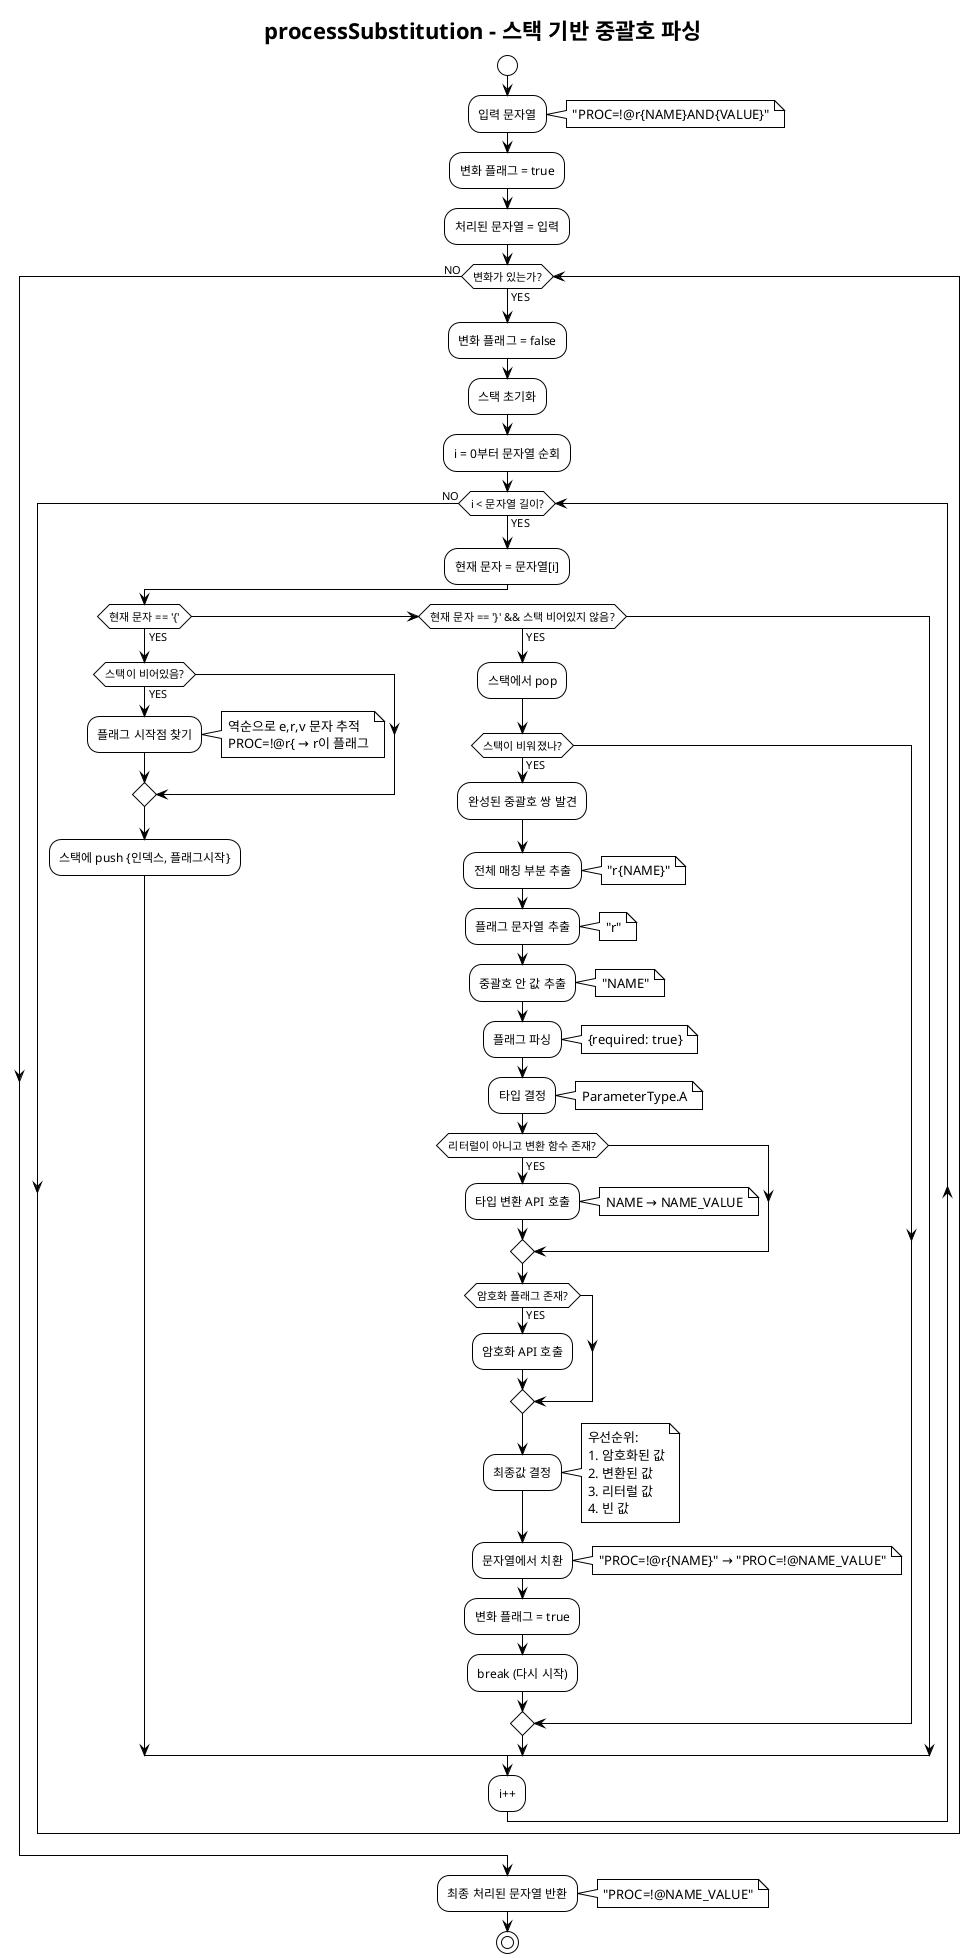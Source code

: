 @startuml Substitution Algorithm - Stack Based Parsing
!theme plain
skinparam backgroundColor #FFFFFF

title processSubstitution - 스택 기반 중괄호 파싱

start

:입력 문자열;
note right: "PROC=!@r{NAME}AND{VALUE}"

:변화 플래그 = true;
:처리된 문자열 = 입력;

while (변화가 있는가?) is (YES)
  :변화 플래그 = false;
  :스택 초기화;
  :i = 0부터 문자열 순회;
  
  while (i < 문자열 길이?) is (YES)
    :현재 문자 = 문자열[i];
    
    if (현재 문자 == '{') then (YES)
      if (스택이 비어있음?) then (YES)
        :플래그 시작점 찾기;
        note right
          역순으로 e,r,v 문자 추적
          PROC=!@r{ → r이 플래그
        end note
      endif
      :스택에 push {인덱스, 플래그시작};
    elseif (현재 문자 == '}' && 스택 비어있지 않음?) then (YES)
      :스택에서 pop;
      
      if (스택이 비워졌나?) then (YES)
        :완성된 중괄호 쌍 발견;
        
        :전체 매칭 부분 추출;
        note right: "r{NAME}"
        
        :플래그 문자열 추출;
        note right: "r"
        
        :중괄호 안 값 추출;
        note right: "NAME"
        
        :플래그 파싱;
        note right: {required: true}
        
        :타입 결정;
        note right: ParameterType.A
        
        if (리터럴이 아니고 변환 함수 존재?) then (YES)
          :타입 변환 API 호출;
          note right: NAME → NAME_VALUE
        endif
        
        if (암호화 플래그 존재?) then (YES)
          :암호화 API 호출;
        endif
        
        :최종값 결정;
        note right
          우선순위:
          1. 암호화된 값
          2. 변환된 값  
          3. 리터럴 값
          4. 빈 값
        end note
        
        :문자열에서 치환;
        note right: "PROC=!@r{NAME}" → "PROC=!@NAME_VALUE"
        
        :변화 플래그 = true;
        :break (다시 시작);
      endif
    endif
    
    :i++;
  endwhile (NO)
endwhile (NO)

:최종 처리된 문자열 반환;
note right: "PROC=!@NAME_VALUE"

stop

@enduml